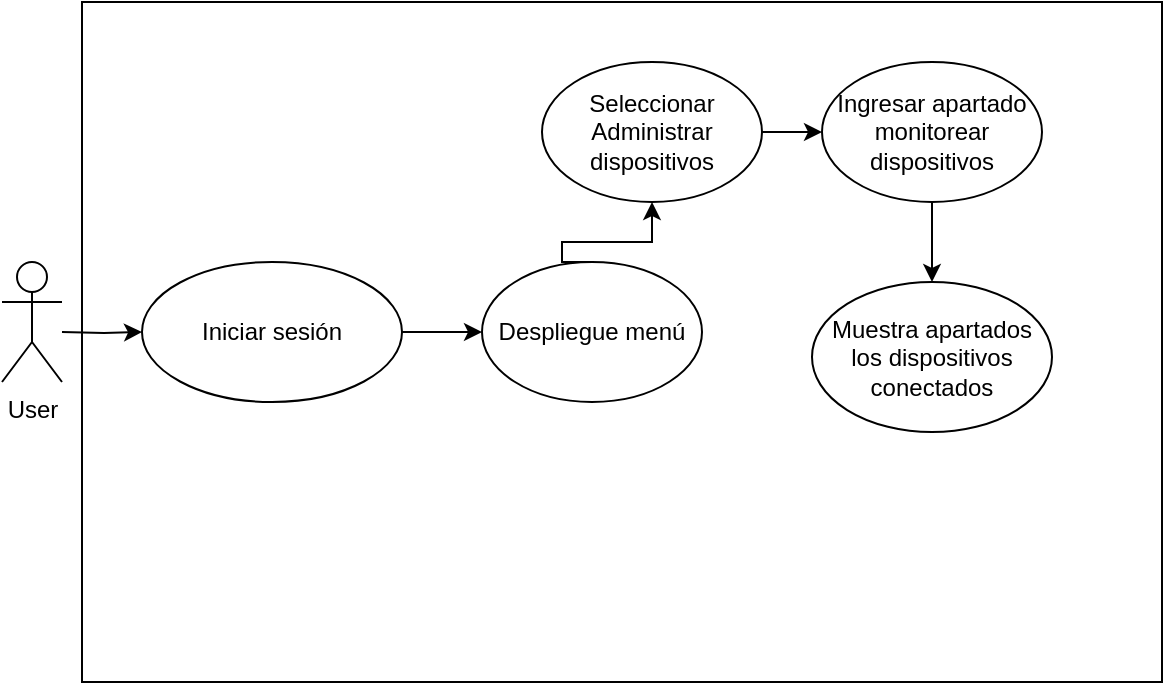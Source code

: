<mxfile version="24.7.13">
  <diagram name="Página-1" id="afJYTnw_jep6OLSKc9HD">
    <mxGraphModel grid="1" page="1" gridSize="10" guides="1" tooltips="1" connect="1" arrows="1" fold="1" pageScale="1" pageWidth="827" pageHeight="1169" math="0" shadow="0">
      <root>
        <mxCell id="0" />
        <mxCell id="1" parent="0" />
        <mxCell id="3PGHcTAzanUGQ1gMQg-q-15" value="4)Recuperación de usuario y contraseña" style="text;whiteSpace=wrap;" vertex="1" parent="1">
          <mxGeometry x="279" y="240" width="250" height="40" as="geometry" />
        </mxCell>
        <mxCell id="3PGHcTAzanUGQ1gMQg-q-16" value="" style="rounded=0;whiteSpace=wrap;html=1;align=left;" vertex="1" parent="1">
          <mxGeometry x="140" y="140" width="540" height="340" as="geometry" />
        </mxCell>
        <mxCell id="3PGHcTAzanUGQ1gMQg-q-17" value="" style="edgeStyle=orthogonalEdgeStyle;rounded=0;orthogonalLoop=1;jettySize=auto;html=1;" edge="1" parent="1" target="3PGHcTAzanUGQ1gMQg-q-20">
          <mxGeometry relative="1" as="geometry">
            <mxPoint x="180" y="300" as="targetPoint" />
            <mxPoint x="130" y="305" as="sourcePoint" />
          </mxGeometry>
        </mxCell>
        <mxCell id="3PGHcTAzanUGQ1gMQg-q-18" value="User" style="shape=umlActor;verticalLabelPosition=bottom;verticalAlign=top;html=1;outlineConnect=0;" vertex="1" parent="1">
          <mxGeometry x="100" y="270" width="30" height="60" as="geometry" />
        </mxCell>
        <mxCell id="3PGHcTAzanUGQ1gMQg-q-19" value="" style="edgeStyle=orthogonalEdgeStyle;rounded=0;orthogonalLoop=1;jettySize=auto;html=1;" edge="1" parent="1" source="3PGHcTAzanUGQ1gMQg-q-20" target="3PGHcTAzanUGQ1gMQg-q-22">
          <mxGeometry relative="1" as="geometry" />
        </mxCell>
        <mxCell id="3PGHcTAzanUGQ1gMQg-q-20" value="Iniciar sesión" style="ellipse;whiteSpace=wrap;html=1;" vertex="1" parent="1">
          <mxGeometry x="170" y="270" width="130" height="70" as="geometry" />
        </mxCell>
        <mxCell id="3PGHcTAzanUGQ1gMQg-q-21" style="edgeStyle=orthogonalEdgeStyle;rounded=0;orthogonalLoop=1;jettySize=auto;html=1;exitX=0.5;exitY=0;exitDx=0;exitDy=0;entryX=0.5;entryY=1;entryDx=0;entryDy=0;" edge="1" parent="1" source="3PGHcTAzanUGQ1gMQg-q-22" target="3PGHcTAzanUGQ1gMQg-q-24">
          <mxGeometry relative="1" as="geometry">
            <Array as="points">
              <mxPoint x="380" y="270" />
              <mxPoint x="380" y="260" />
              <mxPoint x="425" y="260" />
            </Array>
          </mxGeometry>
        </mxCell>
        <mxCell id="3PGHcTAzanUGQ1gMQg-q-22" value="Despliegue menú" style="ellipse;whiteSpace=wrap;html=1;" vertex="1" parent="1">
          <mxGeometry x="340" y="270" width="110" height="70" as="geometry" />
        </mxCell>
        <mxCell id="3PGHcTAzanUGQ1gMQg-q-23" style="edgeStyle=orthogonalEdgeStyle;rounded=0;orthogonalLoop=1;jettySize=auto;html=1;" edge="1" parent="1" source="3PGHcTAzanUGQ1gMQg-q-24" target="3PGHcTAzanUGQ1gMQg-q-27">
          <mxGeometry relative="1" as="geometry" />
        </mxCell>
        <mxCell id="3PGHcTAzanUGQ1gMQg-q-24" value="Seleccionar Administrar dispositivos" style="ellipse;whiteSpace=wrap;html=1;" vertex="1" parent="1">
          <mxGeometry x="370" y="170" width="110" height="70" as="geometry" />
        </mxCell>
        <mxCell id="3PGHcTAzanUGQ1gMQg-q-25" value="Muestra apartados los dispositivos conectados" style="ellipse;whiteSpace=wrap;html=1;" vertex="1" parent="1">
          <mxGeometry x="505" y="280" width="120" height="75" as="geometry" />
        </mxCell>
        <mxCell id="3PGHcTAzanUGQ1gMQg-q-26" style="edgeStyle=orthogonalEdgeStyle;rounded=0;orthogonalLoop=1;jettySize=auto;html=1;entryX=0.5;entryY=0;entryDx=0;entryDy=0;" edge="1" parent="1" source="3PGHcTAzanUGQ1gMQg-q-27" target="3PGHcTAzanUGQ1gMQg-q-25">
          <mxGeometry relative="1" as="geometry" />
        </mxCell>
        <mxCell id="3PGHcTAzanUGQ1gMQg-q-27" value="Ingresar apartado monitorear dispositivos" style="ellipse;whiteSpace=wrap;html=1;" vertex="1" parent="1">
          <mxGeometry x="510" y="170" width="110" height="70" as="geometry" />
        </mxCell>
      </root>
    </mxGraphModel>
  </diagram>
</mxfile>
